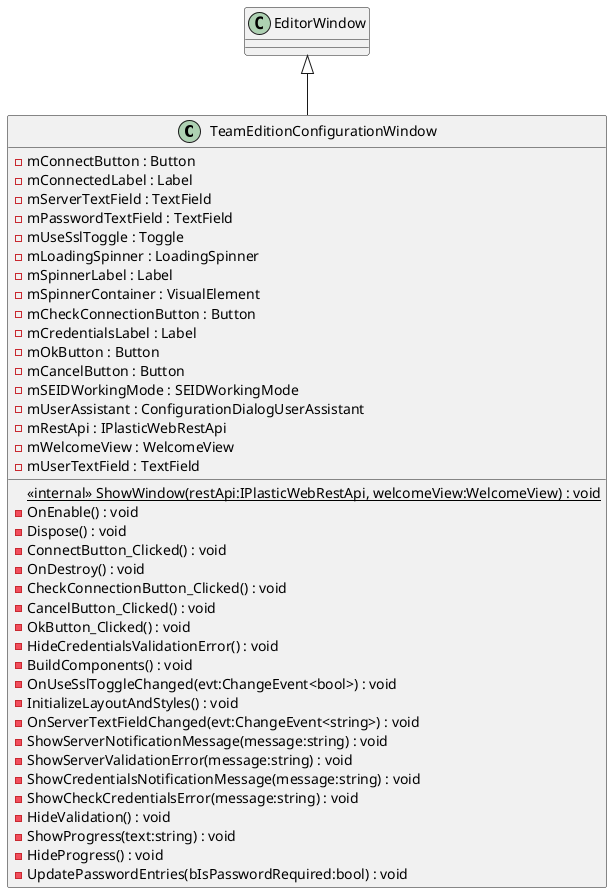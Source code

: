 @startuml
class TeamEditionConfigurationWindow {
    <<internal>> {static} ShowWindow(restApi:IPlasticWebRestApi, welcomeView:WelcomeView) : void
    - OnEnable() : void
    - Dispose() : void
    - ConnectButton_Clicked() : void
    - OnDestroy() : void
    - CheckConnectionButton_Clicked() : void
    - CancelButton_Clicked() : void
    - OkButton_Clicked() : void
    - HideCredentialsValidationError() : void
    - BuildComponents() : void
    - OnUseSslToggleChanged(evt:ChangeEvent<bool>) : void
    - InitializeLayoutAndStyles() : void
    - OnServerTextFieldChanged(evt:ChangeEvent<string>) : void
    - ShowServerNotificationMessage(message:string) : void
    - ShowServerValidationError(message:string) : void
    - ShowCredentialsNotificationMessage(message:string) : void
    - ShowCheckCredentialsError(message:string) : void
    - HideValidation() : void
    - ShowProgress(text:string) : void
    - HideProgress() : void
    - UpdatePasswordEntries(bIsPasswordRequired:bool) : void
    - mConnectButton : Button
    - mConnectedLabel : Label
    - mServerTextField : TextField
    - mPasswordTextField : TextField
    - mUseSslToggle : Toggle
    - mLoadingSpinner : LoadingSpinner
    - mSpinnerLabel : Label
    - mSpinnerContainer : VisualElement
    - mCheckConnectionButton : Button
    - mCredentialsLabel : Label
    - mOkButton : Button
    - mCancelButton : Button
    - mSEIDWorkingMode : SEIDWorkingMode
    - mUserAssistant : ConfigurationDialogUserAssistant
    - mRestApi : IPlasticWebRestApi
    - mWelcomeView : WelcomeView
    - mUserTextField : TextField
}
EditorWindow <|-- TeamEditionConfigurationWindow
@enduml
